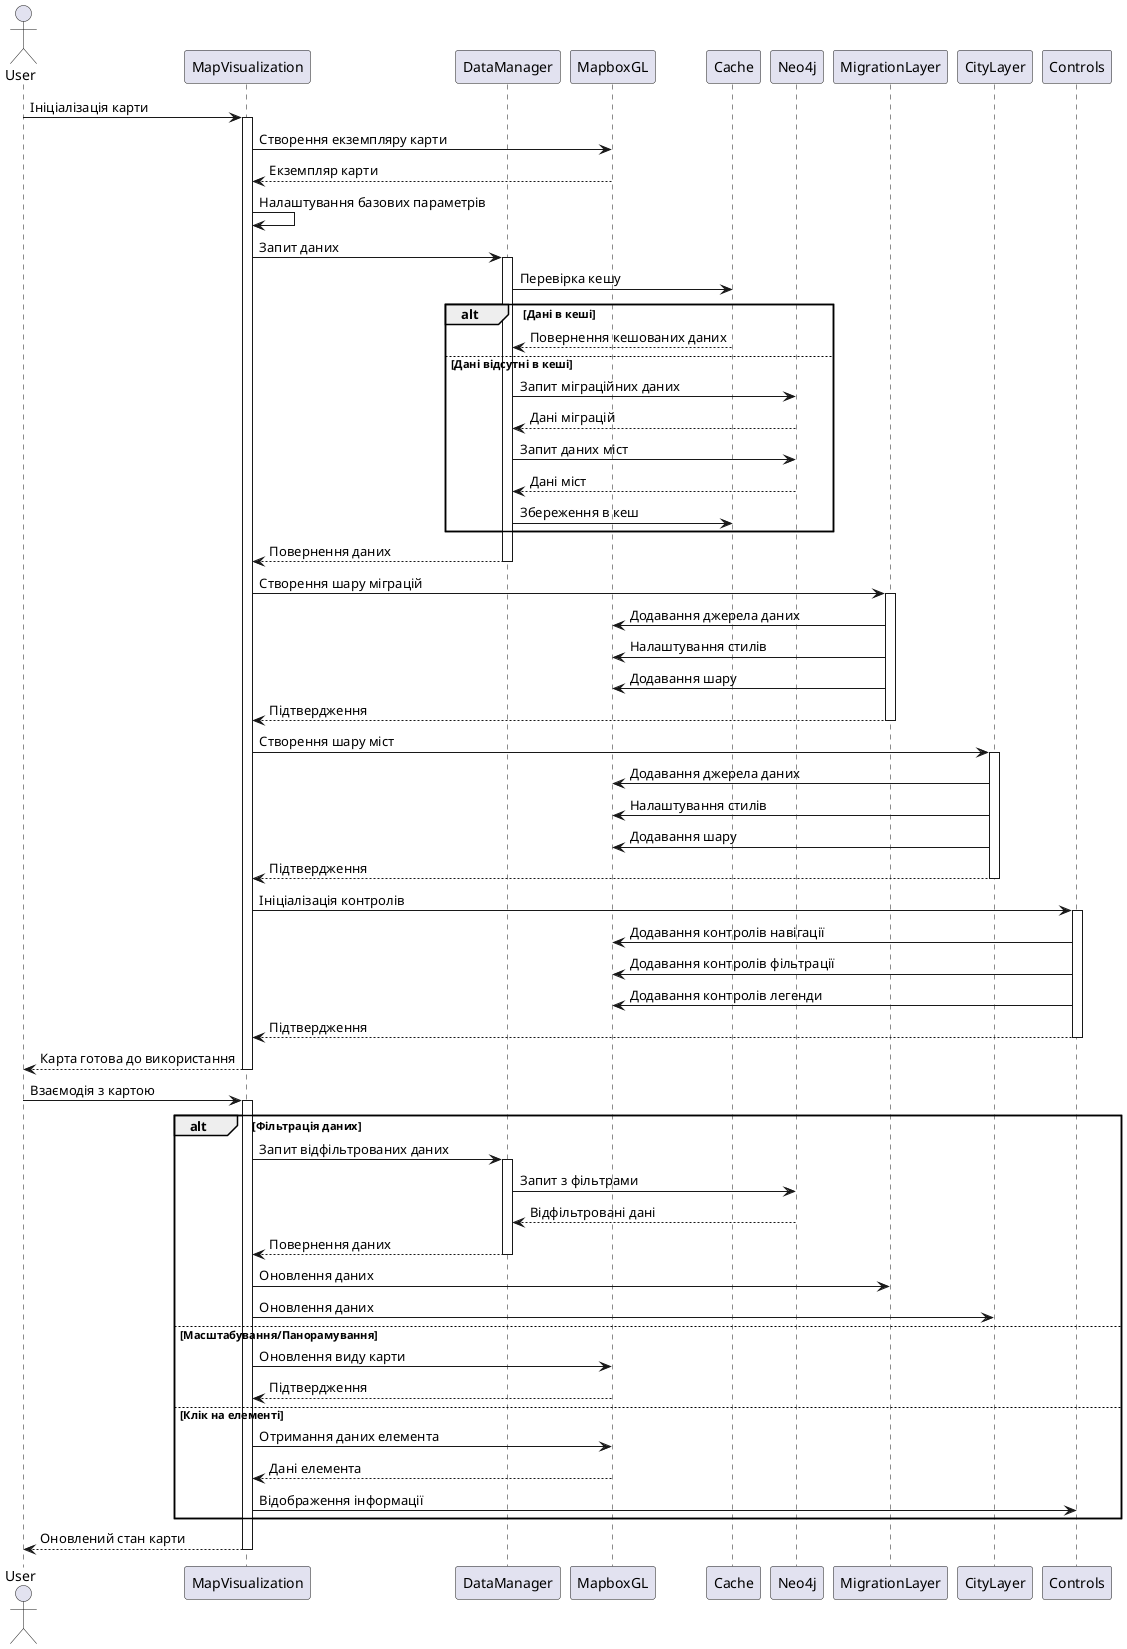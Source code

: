 @startuml
skinparam sequence {
  BackgroundColor White
  BorderColor DarkBlue
  FontColor DarkBlue
}

actor User
participant "MapVisualization" as map
participant "DataManager" as dataManager
participant "MapboxGL" as mapbox
participant "Cache" as cache
participant "Neo4j" as neo4j
participant "MigrationLayer" as migrationLayer
participant "CityLayer" as cityLayer
participant "Controls" as controls

User -> map: Ініціалізація карти
activate map

map -> mapbox: Створення екземпляру карти
mapbox --> map: Екземпляр карти
map -> map: Налаштування базових параметрів

map -> dataManager: Запит даних
activate dataManager

dataManager -> cache: Перевірка кешу
alt Дані в кеші
    cache --> dataManager: Повернення кешованих даних
else Дані відсутні в кеші
    dataManager -> neo4j: Запит міграційних даних
    neo4j --> dataManager: Дані міграцій
    dataManager -> neo4j: Запит даних міст
    neo4j --> dataManager: Дані міст
    dataManager -> cache: Збереження в кеш
end

dataManager --> map: Повернення даних
deactivate dataManager

map -> migrationLayer: Створення шару міграцій
activate migrationLayer
migrationLayer -> mapbox: Додавання джерела даних
migrationLayer -> mapbox: Налаштування стилів
migrationLayer -> mapbox: Додавання шару
migrationLayer --> map: Підтвердження
deactivate migrationLayer

map -> cityLayer: Створення шару міст
activate cityLayer
cityLayer -> mapbox: Додавання джерела даних
cityLayer -> mapbox: Налаштування стилів
cityLayer -> mapbox: Додавання шару
cityLayer --> map: Підтвердження
deactivate cityLayer

map -> controls: Ініціалізація контролів
activate controls
controls -> mapbox: Додавання контролів навігації
controls -> mapbox: Додавання контролів фільтрації
controls -> mapbox: Додавання контролів легенди
controls --> map: Підтвердження
deactivate controls

map --> User: Карта готова до використання
deactivate map

User -> map: Взаємодія з картою
activate map

alt Фільтрація даних
    map -> dataManager: Запит відфільтрованих даних
    activate dataManager
    dataManager -> neo4j: Запит з фільтрами
    neo4j --> dataManager: Відфільтровані дані
    dataManager --> map: Повернення даних
    deactivate dataManager
    map -> migrationLayer: Оновлення даних
    map -> cityLayer: Оновлення даних
else Масштабування/Панорамування
    map -> mapbox: Оновлення виду карти
    mapbox --> map: Підтвердження
else Клік на елементі
    map -> mapbox: Отримання даних елемента
    mapbox --> map: Дані елемента
    map -> controls: Відображення інформації
end

map --> User: Оновлений стан карти
deactivate map
@enduml 